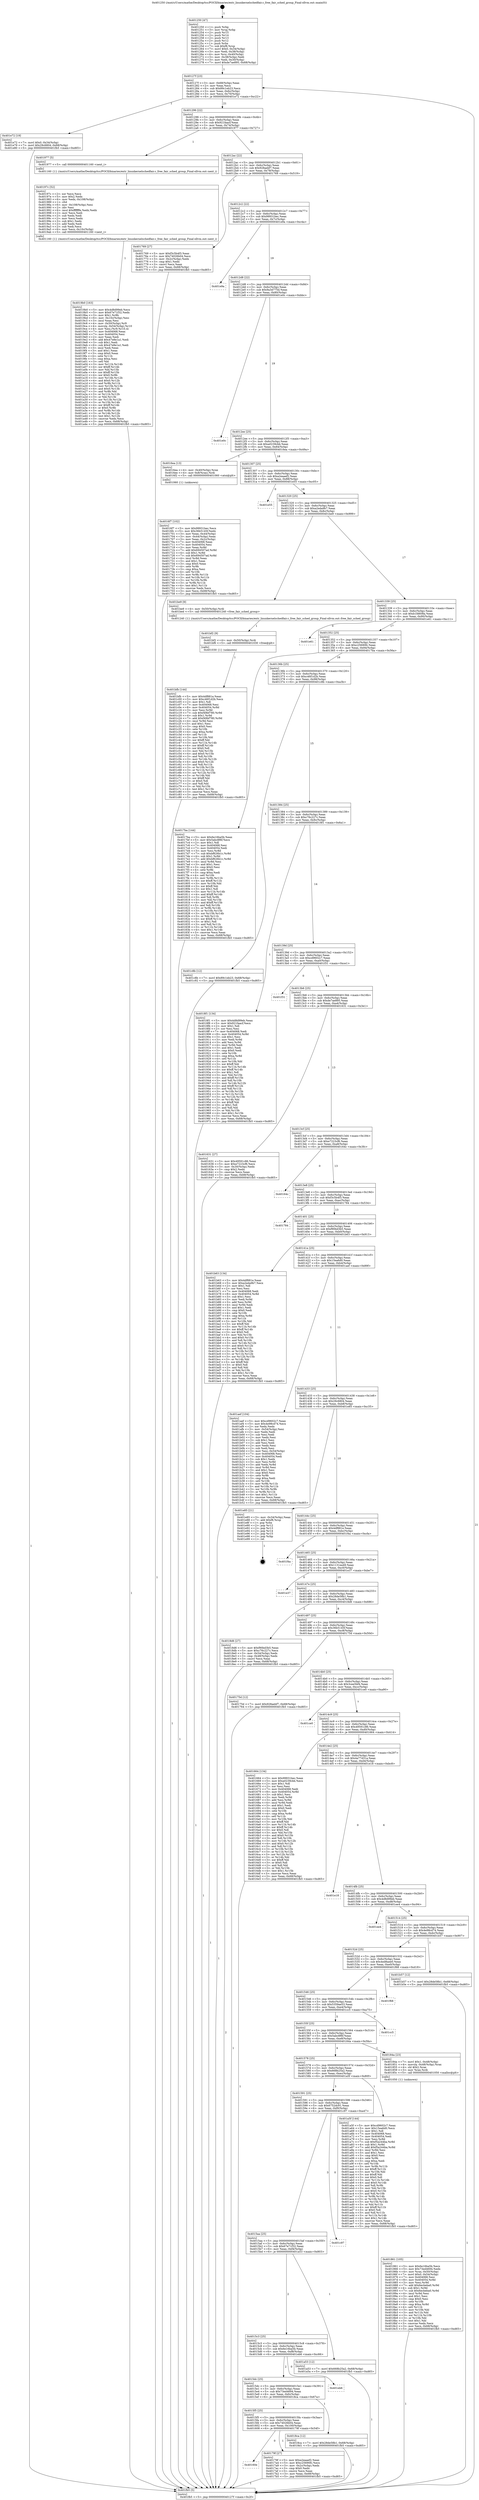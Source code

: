 digraph "0x401250" {
  label = "0x401250 (/mnt/c/Users/mathe/Desktop/tcc/POCII/binaries/extr_linuxkernelschedfair.c_free_fair_sched_group_Final-ollvm.out::main(0))"
  labelloc = "t"
  node[shape=record]

  Entry [label="",width=0.3,height=0.3,shape=circle,fillcolor=black,style=filled]
  "0x40127f" [label="{
     0x40127f [23]\l
     | [instrs]\l
     &nbsp;&nbsp;0x40127f \<+3\>: mov -0x68(%rbp),%eax\l
     &nbsp;&nbsp;0x401282 \<+2\>: mov %eax,%ecx\l
     &nbsp;&nbsp;0x401284 \<+6\>: sub $0x89c1eb23,%ecx\l
     &nbsp;&nbsp;0x40128a \<+3\>: mov %eax,-0x6c(%rbp)\l
     &nbsp;&nbsp;0x40128d \<+3\>: mov %ecx,-0x70(%rbp)\l
     &nbsp;&nbsp;0x401290 \<+6\>: je 0000000000401e72 \<main+0xc22\>\l
  }"]
  "0x401e72" [label="{
     0x401e72 [19]\l
     | [instrs]\l
     &nbsp;&nbsp;0x401e72 \<+7\>: movl $0x0,-0x34(%rbp)\l
     &nbsp;&nbsp;0x401e79 \<+7\>: movl $0x29c6804,-0x68(%rbp)\l
     &nbsp;&nbsp;0x401e80 \<+5\>: jmp 0000000000401fb5 \<main+0xd65\>\l
  }"]
  "0x401296" [label="{
     0x401296 [22]\l
     | [instrs]\l
     &nbsp;&nbsp;0x401296 \<+5\>: jmp 000000000040129b \<main+0x4b\>\l
     &nbsp;&nbsp;0x40129b \<+3\>: mov -0x6c(%rbp),%eax\l
     &nbsp;&nbsp;0x40129e \<+5\>: sub $0x921faacf,%eax\l
     &nbsp;&nbsp;0x4012a3 \<+3\>: mov %eax,-0x74(%rbp)\l
     &nbsp;&nbsp;0x4012a6 \<+6\>: je 0000000000401977 \<main+0x727\>\l
  }"]
  Exit [label="",width=0.3,height=0.3,shape=circle,fillcolor=black,style=filled,peripheries=2]
  "0x401977" [label="{
     0x401977 [5]\l
     | [instrs]\l
     &nbsp;&nbsp;0x401977 \<+5\>: call 0000000000401160 \<next_i\>\l
     | [calls]\l
     &nbsp;&nbsp;0x401160 \{1\} (/mnt/c/Users/mathe/Desktop/tcc/POCII/binaries/extr_linuxkernelschedfair.c_free_fair_sched_group_Final-ollvm.out::next_i)\l
  }"]
  "0x4012ac" [label="{
     0x4012ac [22]\l
     | [instrs]\l
     &nbsp;&nbsp;0x4012ac \<+5\>: jmp 00000000004012b1 \<main+0x61\>\l
     &nbsp;&nbsp;0x4012b1 \<+3\>: mov -0x6c(%rbp),%eax\l
     &nbsp;&nbsp;0x4012b4 \<+5\>: sub $0x928aebf7,%eax\l
     &nbsp;&nbsp;0x4012b9 \<+3\>: mov %eax,-0x78(%rbp)\l
     &nbsp;&nbsp;0x4012bc \<+6\>: je 0000000000401769 \<main+0x519\>\l
  }"]
  "0x401bfb" [label="{
     0x401bfb [144]\l
     | [instrs]\l
     &nbsp;&nbsp;0x401bfb \<+5\>: mov $0x4df881e,%eax\l
     &nbsp;&nbsp;0x401c00 \<+5\>: mov $0xc46f1d2b,%ecx\l
     &nbsp;&nbsp;0x401c05 \<+2\>: mov $0x1,%dl\l
     &nbsp;&nbsp;0x401c07 \<+7\>: mov 0x404068,%esi\l
     &nbsp;&nbsp;0x401c0e \<+8\>: mov 0x404054,%r8d\l
     &nbsp;&nbsp;0x401c16 \<+3\>: mov %esi,%r9d\l
     &nbsp;&nbsp;0x401c19 \<+7\>: sub $0xf49bf780,%r9d\l
     &nbsp;&nbsp;0x401c20 \<+4\>: sub $0x1,%r9d\l
     &nbsp;&nbsp;0x401c24 \<+7\>: add $0xf49bf780,%r9d\l
     &nbsp;&nbsp;0x401c2b \<+4\>: imul %r9d,%esi\l
     &nbsp;&nbsp;0x401c2f \<+3\>: and $0x1,%esi\l
     &nbsp;&nbsp;0x401c32 \<+3\>: cmp $0x0,%esi\l
     &nbsp;&nbsp;0x401c35 \<+4\>: sete %r10b\l
     &nbsp;&nbsp;0x401c39 \<+4\>: cmp $0xa,%r8d\l
     &nbsp;&nbsp;0x401c3d \<+4\>: setl %r11b\l
     &nbsp;&nbsp;0x401c41 \<+3\>: mov %r10b,%bl\l
     &nbsp;&nbsp;0x401c44 \<+3\>: xor $0xff,%bl\l
     &nbsp;&nbsp;0x401c47 \<+3\>: mov %r11b,%r14b\l
     &nbsp;&nbsp;0x401c4a \<+4\>: xor $0xff,%r14b\l
     &nbsp;&nbsp;0x401c4e \<+3\>: xor $0x0,%dl\l
     &nbsp;&nbsp;0x401c51 \<+3\>: mov %bl,%r15b\l
     &nbsp;&nbsp;0x401c54 \<+4\>: and $0x0,%r15b\l
     &nbsp;&nbsp;0x401c58 \<+3\>: and %dl,%r10b\l
     &nbsp;&nbsp;0x401c5b \<+3\>: mov %r14b,%r12b\l
     &nbsp;&nbsp;0x401c5e \<+4\>: and $0x0,%r12b\l
     &nbsp;&nbsp;0x401c62 \<+3\>: and %dl,%r11b\l
     &nbsp;&nbsp;0x401c65 \<+3\>: or %r10b,%r15b\l
     &nbsp;&nbsp;0x401c68 \<+3\>: or %r11b,%r12b\l
     &nbsp;&nbsp;0x401c6b \<+3\>: xor %r12b,%r15b\l
     &nbsp;&nbsp;0x401c6e \<+3\>: or %r14b,%bl\l
     &nbsp;&nbsp;0x401c71 \<+3\>: xor $0xff,%bl\l
     &nbsp;&nbsp;0x401c74 \<+3\>: or $0x0,%dl\l
     &nbsp;&nbsp;0x401c77 \<+2\>: and %dl,%bl\l
     &nbsp;&nbsp;0x401c79 \<+3\>: or %bl,%r15b\l
     &nbsp;&nbsp;0x401c7c \<+4\>: test $0x1,%r15b\l
     &nbsp;&nbsp;0x401c80 \<+3\>: cmovne %ecx,%eax\l
     &nbsp;&nbsp;0x401c83 \<+3\>: mov %eax,-0x68(%rbp)\l
     &nbsp;&nbsp;0x401c86 \<+5\>: jmp 0000000000401fb5 \<main+0xd65\>\l
  }"]
  "0x401769" [label="{
     0x401769 [27]\l
     | [instrs]\l
     &nbsp;&nbsp;0x401769 \<+5\>: mov $0xf3c5b4f3,%eax\l
     &nbsp;&nbsp;0x40176e \<+5\>: mov $0x74026b04,%ecx\l
     &nbsp;&nbsp;0x401773 \<+3\>: mov -0x2c(%rbp),%edx\l
     &nbsp;&nbsp;0x401776 \<+3\>: cmp $0x1,%edx\l
     &nbsp;&nbsp;0x401779 \<+3\>: cmovl %ecx,%eax\l
     &nbsp;&nbsp;0x40177c \<+3\>: mov %eax,-0x68(%rbp)\l
     &nbsp;&nbsp;0x40177f \<+5\>: jmp 0000000000401fb5 \<main+0xd65\>\l
  }"]
  "0x4012c2" [label="{
     0x4012c2 [22]\l
     | [instrs]\l
     &nbsp;&nbsp;0x4012c2 \<+5\>: jmp 00000000004012c7 \<main+0x77\>\l
     &nbsp;&nbsp;0x4012c7 \<+3\>: mov -0x6c(%rbp),%eax\l
     &nbsp;&nbsp;0x4012ca \<+5\>: sub $0x99931bec,%eax\l
     &nbsp;&nbsp;0x4012cf \<+3\>: mov %eax,-0x7c(%rbp)\l
     &nbsp;&nbsp;0x4012d2 \<+6\>: je 0000000000401e9a \<main+0xc4a\>\l
  }"]
  "0x401bf2" [label="{
     0x401bf2 [9]\l
     | [instrs]\l
     &nbsp;&nbsp;0x401bf2 \<+4\>: mov -0x50(%rbp),%rdi\l
     &nbsp;&nbsp;0x401bf6 \<+5\>: call 0000000000401030 \<free@plt\>\l
     | [calls]\l
     &nbsp;&nbsp;0x401030 \{1\} (unknown)\l
  }"]
  "0x401e9a" [label="{
     0x401e9a\l
  }", style=dashed]
  "0x4012d8" [label="{
     0x4012d8 [22]\l
     | [instrs]\l
     &nbsp;&nbsp;0x4012d8 \<+5\>: jmp 00000000004012dd \<main+0x8d\>\l
     &nbsp;&nbsp;0x4012dd \<+3\>: mov -0x6c(%rbp),%eax\l
     &nbsp;&nbsp;0x4012e0 \<+5\>: sub $0x9a3d775d,%eax\l
     &nbsp;&nbsp;0x4012e5 \<+3\>: mov %eax,-0x80(%rbp)\l
     &nbsp;&nbsp;0x4012e8 \<+6\>: je 0000000000401e0c \<main+0xbbc\>\l
  }"]
  "0x4019b0" [label="{
     0x4019b0 [163]\l
     | [instrs]\l
     &nbsp;&nbsp;0x4019b0 \<+5\>: mov $0x4d8d99eb,%ecx\l
     &nbsp;&nbsp;0x4019b5 \<+5\>: mov $0x67e71f32,%edx\l
     &nbsp;&nbsp;0x4019ba \<+3\>: mov $0x1,%r8b\l
     &nbsp;&nbsp;0x4019bd \<+6\>: mov -0x10c(%rbp),%esi\l
     &nbsp;&nbsp;0x4019c3 \<+3\>: imul %eax,%esi\l
     &nbsp;&nbsp;0x4019c6 \<+4\>: mov -0x50(%rbp),%r9\l
     &nbsp;&nbsp;0x4019ca \<+4\>: movslq -0x54(%rbp),%r10\l
     &nbsp;&nbsp;0x4019ce \<+4\>: mov %esi,(%r9,%r10,4)\l
     &nbsp;&nbsp;0x4019d2 \<+7\>: mov 0x404068,%eax\l
     &nbsp;&nbsp;0x4019d9 \<+7\>: mov 0x404054,%esi\l
     &nbsp;&nbsp;0x4019e0 \<+2\>: mov %eax,%edi\l
     &nbsp;&nbsp;0x4019e2 \<+6\>: add $0x47e8e1a1,%edi\l
     &nbsp;&nbsp;0x4019e8 \<+3\>: sub $0x1,%edi\l
     &nbsp;&nbsp;0x4019eb \<+6\>: sub $0x47e8e1a1,%edi\l
     &nbsp;&nbsp;0x4019f1 \<+3\>: imul %edi,%eax\l
     &nbsp;&nbsp;0x4019f4 \<+3\>: and $0x1,%eax\l
     &nbsp;&nbsp;0x4019f7 \<+3\>: cmp $0x0,%eax\l
     &nbsp;&nbsp;0x4019fa \<+4\>: sete %r11b\l
     &nbsp;&nbsp;0x4019fe \<+3\>: cmp $0xa,%esi\l
     &nbsp;&nbsp;0x401a01 \<+3\>: setl %bl\l
     &nbsp;&nbsp;0x401a04 \<+3\>: mov %r11b,%r14b\l
     &nbsp;&nbsp;0x401a07 \<+4\>: xor $0xff,%r14b\l
     &nbsp;&nbsp;0x401a0b \<+3\>: mov %bl,%r15b\l
     &nbsp;&nbsp;0x401a0e \<+4\>: xor $0xff,%r15b\l
     &nbsp;&nbsp;0x401a12 \<+4\>: xor $0x0,%r8b\l
     &nbsp;&nbsp;0x401a16 \<+3\>: mov %r14b,%r12b\l
     &nbsp;&nbsp;0x401a19 \<+4\>: and $0x0,%r12b\l
     &nbsp;&nbsp;0x401a1d \<+3\>: and %r8b,%r11b\l
     &nbsp;&nbsp;0x401a20 \<+3\>: mov %r15b,%r13b\l
     &nbsp;&nbsp;0x401a23 \<+4\>: and $0x0,%r13b\l
     &nbsp;&nbsp;0x401a27 \<+3\>: and %r8b,%bl\l
     &nbsp;&nbsp;0x401a2a \<+3\>: or %r11b,%r12b\l
     &nbsp;&nbsp;0x401a2d \<+3\>: or %bl,%r13b\l
     &nbsp;&nbsp;0x401a30 \<+3\>: xor %r13b,%r12b\l
     &nbsp;&nbsp;0x401a33 \<+3\>: or %r15b,%r14b\l
     &nbsp;&nbsp;0x401a36 \<+4\>: xor $0xff,%r14b\l
     &nbsp;&nbsp;0x401a3a \<+4\>: or $0x0,%r8b\l
     &nbsp;&nbsp;0x401a3e \<+3\>: and %r8b,%r14b\l
     &nbsp;&nbsp;0x401a41 \<+3\>: or %r14b,%r12b\l
     &nbsp;&nbsp;0x401a44 \<+4\>: test $0x1,%r12b\l
     &nbsp;&nbsp;0x401a48 \<+3\>: cmovne %edx,%ecx\l
     &nbsp;&nbsp;0x401a4b \<+3\>: mov %ecx,-0x68(%rbp)\l
     &nbsp;&nbsp;0x401a4e \<+5\>: jmp 0000000000401fb5 \<main+0xd65\>\l
  }"]
  "0x401e0c" [label="{
     0x401e0c\l
  }", style=dashed]
  "0x4012ee" [label="{
     0x4012ee [25]\l
     | [instrs]\l
     &nbsp;&nbsp;0x4012ee \<+5\>: jmp 00000000004012f3 \<main+0xa3\>\l
     &nbsp;&nbsp;0x4012f3 \<+3\>: mov -0x6c(%rbp),%eax\l
     &nbsp;&nbsp;0x4012f6 \<+5\>: sub $0xa0239cbb,%eax\l
     &nbsp;&nbsp;0x4012fb \<+6\>: mov %eax,-0x84(%rbp)\l
     &nbsp;&nbsp;0x401301 \<+6\>: je 00000000004016ea \<main+0x49a\>\l
  }"]
  "0x40197c" [label="{
     0x40197c [52]\l
     | [instrs]\l
     &nbsp;&nbsp;0x40197c \<+2\>: xor %ecx,%ecx\l
     &nbsp;&nbsp;0x40197e \<+5\>: mov $0x2,%edx\l
     &nbsp;&nbsp;0x401983 \<+6\>: mov %edx,-0x108(%rbp)\l
     &nbsp;&nbsp;0x401989 \<+1\>: cltd\l
     &nbsp;&nbsp;0x40198a \<+6\>: mov -0x108(%rbp),%esi\l
     &nbsp;&nbsp;0x401990 \<+2\>: idiv %esi\l
     &nbsp;&nbsp;0x401992 \<+6\>: imul $0xfffffffe,%edx,%edx\l
     &nbsp;&nbsp;0x401998 \<+2\>: mov %ecx,%edi\l
     &nbsp;&nbsp;0x40199a \<+2\>: sub %edx,%edi\l
     &nbsp;&nbsp;0x40199c \<+2\>: mov %ecx,%edx\l
     &nbsp;&nbsp;0x40199e \<+3\>: sub $0x1,%edx\l
     &nbsp;&nbsp;0x4019a1 \<+2\>: add %edx,%edi\l
     &nbsp;&nbsp;0x4019a3 \<+2\>: sub %edi,%ecx\l
     &nbsp;&nbsp;0x4019a5 \<+6\>: mov %ecx,-0x10c(%rbp)\l
     &nbsp;&nbsp;0x4019ab \<+5\>: call 0000000000401160 \<next_i\>\l
     | [calls]\l
     &nbsp;&nbsp;0x401160 \{1\} (/mnt/c/Users/mathe/Desktop/tcc/POCII/binaries/extr_linuxkernelschedfair.c_free_fair_sched_group_Final-ollvm.out::next_i)\l
  }"]
  "0x4016ea" [label="{
     0x4016ea [13]\l
     | [instrs]\l
     &nbsp;&nbsp;0x4016ea \<+4\>: mov -0x40(%rbp),%rax\l
     &nbsp;&nbsp;0x4016ee \<+4\>: mov 0x8(%rax),%rdi\l
     &nbsp;&nbsp;0x4016f2 \<+5\>: call 0000000000401060 \<atoi@plt\>\l
     | [calls]\l
     &nbsp;&nbsp;0x401060 \{1\} (unknown)\l
  }"]
  "0x401307" [label="{
     0x401307 [25]\l
     | [instrs]\l
     &nbsp;&nbsp;0x401307 \<+5\>: jmp 000000000040130c \<main+0xbc\>\l
     &nbsp;&nbsp;0x40130c \<+3\>: mov -0x6c(%rbp),%eax\l
     &nbsp;&nbsp;0x40130f \<+5\>: sub $0xa2eaaef2,%eax\l
     &nbsp;&nbsp;0x401314 \<+6\>: mov %eax,-0x88(%rbp)\l
     &nbsp;&nbsp;0x40131a \<+6\>: je 0000000000401e55 \<main+0xc05\>\l
  }"]
  "0x401861" [label="{
     0x401861 [105]\l
     | [instrs]\l
     &nbsp;&nbsp;0x401861 \<+5\>: mov $0x6e16ba5b,%ecx\l
     &nbsp;&nbsp;0x401866 \<+5\>: mov $0x73ed4694,%edx\l
     &nbsp;&nbsp;0x40186b \<+4\>: mov %rax,-0x50(%rbp)\l
     &nbsp;&nbsp;0x40186f \<+7\>: movl $0x0,-0x54(%rbp)\l
     &nbsp;&nbsp;0x401876 \<+7\>: mov 0x404068,%esi\l
     &nbsp;&nbsp;0x40187d \<+8\>: mov 0x404054,%r8d\l
     &nbsp;&nbsp;0x401885 \<+3\>: mov %esi,%r9d\l
     &nbsp;&nbsp;0x401888 \<+7\>: add $0x6ecbeba0,%r9d\l
     &nbsp;&nbsp;0x40188f \<+4\>: sub $0x1,%r9d\l
     &nbsp;&nbsp;0x401893 \<+7\>: sub $0x6ecbeba0,%r9d\l
     &nbsp;&nbsp;0x40189a \<+4\>: imul %r9d,%esi\l
     &nbsp;&nbsp;0x40189e \<+3\>: and $0x1,%esi\l
     &nbsp;&nbsp;0x4018a1 \<+3\>: cmp $0x0,%esi\l
     &nbsp;&nbsp;0x4018a4 \<+4\>: sete %r10b\l
     &nbsp;&nbsp;0x4018a8 \<+4\>: cmp $0xa,%r8d\l
     &nbsp;&nbsp;0x4018ac \<+4\>: setl %r11b\l
     &nbsp;&nbsp;0x4018b0 \<+3\>: mov %r10b,%bl\l
     &nbsp;&nbsp;0x4018b3 \<+3\>: and %r11b,%bl\l
     &nbsp;&nbsp;0x4018b6 \<+3\>: xor %r11b,%r10b\l
     &nbsp;&nbsp;0x4018b9 \<+3\>: or %r10b,%bl\l
     &nbsp;&nbsp;0x4018bc \<+3\>: test $0x1,%bl\l
     &nbsp;&nbsp;0x4018bf \<+3\>: cmovne %edx,%ecx\l
     &nbsp;&nbsp;0x4018c2 \<+3\>: mov %ecx,-0x68(%rbp)\l
     &nbsp;&nbsp;0x4018c5 \<+5\>: jmp 0000000000401fb5 \<main+0xd65\>\l
  }"]
  "0x401e55" [label="{
     0x401e55\l
  }", style=dashed]
  "0x401320" [label="{
     0x401320 [25]\l
     | [instrs]\l
     &nbsp;&nbsp;0x401320 \<+5\>: jmp 0000000000401325 \<main+0xd5\>\l
     &nbsp;&nbsp;0x401325 \<+3\>: mov -0x6c(%rbp),%eax\l
     &nbsp;&nbsp;0x401328 \<+5\>: sub $0xa2eda9b7,%eax\l
     &nbsp;&nbsp;0x40132d \<+6\>: mov %eax,-0x8c(%rbp)\l
     &nbsp;&nbsp;0x401333 \<+6\>: je 0000000000401be9 \<main+0x999\>\l
  }"]
  "0x40160e" [label="{
     0x40160e\l
  }", style=dashed]
  "0x401be9" [label="{
     0x401be9 [9]\l
     | [instrs]\l
     &nbsp;&nbsp;0x401be9 \<+4\>: mov -0x50(%rbp),%rdi\l
     &nbsp;&nbsp;0x401bed \<+5\>: call 0000000000401240 \<free_fair_sched_group\>\l
     | [calls]\l
     &nbsp;&nbsp;0x401240 \{1\} (/mnt/c/Users/mathe/Desktop/tcc/POCII/binaries/extr_linuxkernelschedfair.c_free_fair_sched_group_Final-ollvm.out::free_fair_sched_group)\l
  }"]
  "0x401339" [label="{
     0x401339 [25]\l
     | [instrs]\l
     &nbsp;&nbsp;0x401339 \<+5\>: jmp 000000000040133e \<main+0xee\>\l
     &nbsp;&nbsp;0x40133e \<+3\>: mov -0x6c(%rbp),%eax\l
     &nbsp;&nbsp;0x401341 \<+5\>: sub $0xb1fd608a,%eax\l
     &nbsp;&nbsp;0x401346 \<+6\>: mov %eax,-0x90(%rbp)\l
     &nbsp;&nbsp;0x40134c \<+6\>: je 0000000000401e61 \<main+0xc11\>\l
  }"]
  "0x40179f" [label="{
     0x40179f [27]\l
     | [instrs]\l
     &nbsp;&nbsp;0x40179f \<+5\>: mov $0xa2eaaef2,%eax\l
     &nbsp;&nbsp;0x4017a4 \<+5\>: mov $0xc25690fc,%ecx\l
     &nbsp;&nbsp;0x4017a9 \<+3\>: mov -0x2c(%rbp),%edx\l
     &nbsp;&nbsp;0x4017ac \<+3\>: cmp $0x0,%edx\l
     &nbsp;&nbsp;0x4017af \<+3\>: cmove %ecx,%eax\l
     &nbsp;&nbsp;0x4017b2 \<+3\>: mov %eax,-0x68(%rbp)\l
     &nbsp;&nbsp;0x4017b5 \<+5\>: jmp 0000000000401fb5 \<main+0xd65\>\l
  }"]
  "0x401e61" [label="{
     0x401e61\l
  }", style=dashed]
  "0x401352" [label="{
     0x401352 [25]\l
     | [instrs]\l
     &nbsp;&nbsp;0x401352 \<+5\>: jmp 0000000000401357 \<main+0x107\>\l
     &nbsp;&nbsp;0x401357 \<+3\>: mov -0x6c(%rbp),%eax\l
     &nbsp;&nbsp;0x40135a \<+5\>: sub $0xc25690fc,%eax\l
     &nbsp;&nbsp;0x40135f \<+6\>: mov %eax,-0x94(%rbp)\l
     &nbsp;&nbsp;0x401365 \<+6\>: je 00000000004017ba \<main+0x56a\>\l
  }"]
  "0x4015f5" [label="{
     0x4015f5 [25]\l
     | [instrs]\l
     &nbsp;&nbsp;0x4015f5 \<+5\>: jmp 00000000004015fa \<main+0x3aa\>\l
     &nbsp;&nbsp;0x4015fa \<+3\>: mov -0x6c(%rbp),%eax\l
     &nbsp;&nbsp;0x4015fd \<+5\>: sub $0x74026b04,%eax\l
     &nbsp;&nbsp;0x401602 \<+6\>: mov %eax,-0x100(%rbp)\l
     &nbsp;&nbsp;0x401608 \<+6\>: je 000000000040179f \<main+0x54f\>\l
  }"]
  "0x4017ba" [label="{
     0x4017ba [144]\l
     | [instrs]\l
     &nbsp;&nbsp;0x4017ba \<+5\>: mov $0x6e16ba5b,%eax\l
     &nbsp;&nbsp;0x4017bf \<+5\>: mov $0x5abc8f6f,%ecx\l
     &nbsp;&nbsp;0x4017c4 \<+2\>: mov $0x1,%dl\l
     &nbsp;&nbsp;0x4017c6 \<+7\>: mov 0x404068,%esi\l
     &nbsp;&nbsp;0x4017cd \<+7\>: mov 0x404054,%edi\l
     &nbsp;&nbsp;0x4017d4 \<+3\>: mov %esi,%r8d\l
     &nbsp;&nbsp;0x4017d7 \<+7\>: sub $0xbf626b1c,%r8d\l
     &nbsp;&nbsp;0x4017de \<+4\>: sub $0x1,%r8d\l
     &nbsp;&nbsp;0x4017e2 \<+7\>: add $0xbf626b1c,%r8d\l
     &nbsp;&nbsp;0x4017e9 \<+4\>: imul %r8d,%esi\l
     &nbsp;&nbsp;0x4017ed \<+3\>: and $0x1,%esi\l
     &nbsp;&nbsp;0x4017f0 \<+3\>: cmp $0x0,%esi\l
     &nbsp;&nbsp;0x4017f3 \<+4\>: sete %r9b\l
     &nbsp;&nbsp;0x4017f7 \<+3\>: cmp $0xa,%edi\l
     &nbsp;&nbsp;0x4017fa \<+4\>: setl %r10b\l
     &nbsp;&nbsp;0x4017fe \<+3\>: mov %r9b,%r11b\l
     &nbsp;&nbsp;0x401801 \<+4\>: xor $0xff,%r11b\l
     &nbsp;&nbsp;0x401805 \<+3\>: mov %r10b,%bl\l
     &nbsp;&nbsp;0x401808 \<+3\>: xor $0xff,%bl\l
     &nbsp;&nbsp;0x40180b \<+3\>: xor $0x1,%dl\l
     &nbsp;&nbsp;0x40180e \<+3\>: mov %r11b,%r14b\l
     &nbsp;&nbsp;0x401811 \<+4\>: and $0xff,%r14b\l
     &nbsp;&nbsp;0x401815 \<+3\>: and %dl,%r9b\l
     &nbsp;&nbsp;0x401818 \<+3\>: mov %bl,%r15b\l
     &nbsp;&nbsp;0x40181b \<+4\>: and $0xff,%r15b\l
     &nbsp;&nbsp;0x40181f \<+3\>: and %dl,%r10b\l
     &nbsp;&nbsp;0x401822 \<+3\>: or %r9b,%r14b\l
     &nbsp;&nbsp;0x401825 \<+3\>: or %r10b,%r15b\l
     &nbsp;&nbsp;0x401828 \<+3\>: xor %r15b,%r14b\l
     &nbsp;&nbsp;0x40182b \<+3\>: or %bl,%r11b\l
     &nbsp;&nbsp;0x40182e \<+4\>: xor $0xff,%r11b\l
     &nbsp;&nbsp;0x401832 \<+3\>: or $0x1,%dl\l
     &nbsp;&nbsp;0x401835 \<+3\>: and %dl,%r11b\l
     &nbsp;&nbsp;0x401838 \<+3\>: or %r11b,%r14b\l
     &nbsp;&nbsp;0x40183b \<+4\>: test $0x1,%r14b\l
     &nbsp;&nbsp;0x40183f \<+3\>: cmovne %ecx,%eax\l
     &nbsp;&nbsp;0x401842 \<+3\>: mov %eax,-0x68(%rbp)\l
     &nbsp;&nbsp;0x401845 \<+5\>: jmp 0000000000401fb5 \<main+0xd65\>\l
  }"]
  "0x40136b" [label="{
     0x40136b [25]\l
     | [instrs]\l
     &nbsp;&nbsp;0x40136b \<+5\>: jmp 0000000000401370 \<main+0x120\>\l
     &nbsp;&nbsp;0x401370 \<+3\>: mov -0x6c(%rbp),%eax\l
     &nbsp;&nbsp;0x401373 \<+5\>: sub $0xc46f1d2b,%eax\l
     &nbsp;&nbsp;0x401378 \<+6\>: mov %eax,-0x98(%rbp)\l
     &nbsp;&nbsp;0x40137e \<+6\>: je 0000000000401c8b \<main+0xa3b\>\l
  }"]
  "0x4018ca" [label="{
     0x4018ca [12]\l
     | [instrs]\l
     &nbsp;&nbsp;0x4018ca \<+7\>: movl $0x28de58b1,-0x68(%rbp)\l
     &nbsp;&nbsp;0x4018d1 \<+5\>: jmp 0000000000401fb5 \<main+0xd65\>\l
  }"]
  "0x401c8b" [label="{
     0x401c8b [12]\l
     | [instrs]\l
     &nbsp;&nbsp;0x401c8b \<+7\>: movl $0x89c1eb23,-0x68(%rbp)\l
     &nbsp;&nbsp;0x401c92 \<+5\>: jmp 0000000000401fb5 \<main+0xd65\>\l
  }"]
  "0x401384" [label="{
     0x401384 [25]\l
     | [instrs]\l
     &nbsp;&nbsp;0x401384 \<+5\>: jmp 0000000000401389 \<main+0x139\>\l
     &nbsp;&nbsp;0x401389 \<+3\>: mov -0x6c(%rbp),%eax\l
     &nbsp;&nbsp;0x40138c \<+5\>: sub $0xc76c227c,%eax\l
     &nbsp;&nbsp;0x401391 \<+6\>: mov %eax,-0x9c(%rbp)\l
     &nbsp;&nbsp;0x401397 \<+6\>: je 00000000004018f1 \<main+0x6a1\>\l
  }"]
  "0x4015dc" [label="{
     0x4015dc [25]\l
     | [instrs]\l
     &nbsp;&nbsp;0x4015dc \<+5\>: jmp 00000000004015e1 \<main+0x391\>\l
     &nbsp;&nbsp;0x4015e1 \<+3\>: mov -0x6c(%rbp),%eax\l
     &nbsp;&nbsp;0x4015e4 \<+5\>: sub $0x73ed4694,%eax\l
     &nbsp;&nbsp;0x4015e9 \<+6\>: mov %eax,-0xfc(%rbp)\l
     &nbsp;&nbsp;0x4015ef \<+6\>: je 00000000004018ca \<main+0x67a\>\l
  }"]
  "0x4018f1" [label="{
     0x4018f1 [134]\l
     | [instrs]\l
     &nbsp;&nbsp;0x4018f1 \<+5\>: mov $0x4d8d99eb,%eax\l
     &nbsp;&nbsp;0x4018f6 \<+5\>: mov $0x921faacf,%ecx\l
     &nbsp;&nbsp;0x4018fb \<+2\>: mov $0x1,%dl\l
     &nbsp;&nbsp;0x4018fd \<+2\>: xor %esi,%esi\l
     &nbsp;&nbsp;0x4018ff \<+7\>: mov 0x404068,%edi\l
     &nbsp;&nbsp;0x401906 \<+8\>: mov 0x404054,%r8d\l
     &nbsp;&nbsp;0x40190e \<+3\>: sub $0x1,%esi\l
     &nbsp;&nbsp;0x401911 \<+3\>: mov %edi,%r9d\l
     &nbsp;&nbsp;0x401914 \<+3\>: add %esi,%r9d\l
     &nbsp;&nbsp;0x401917 \<+4\>: imul %r9d,%edi\l
     &nbsp;&nbsp;0x40191b \<+3\>: and $0x1,%edi\l
     &nbsp;&nbsp;0x40191e \<+3\>: cmp $0x0,%edi\l
     &nbsp;&nbsp;0x401921 \<+4\>: sete %r10b\l
     &nbsp;&nbsp;0x401925 \<+4\>: cmp $0xa,%r8d\l
     &nbsp;&nbsp;0x401929 \<+4\>: setl %r11b\l
     &nbsp;&nbsp;0x40192d \<+3\>: mov %r10b,%bl\l
     &nbsp;&nbsp;0x401930 \<+3\>: xor $0xff,%bl\l
     &nbsp;&nbsp;0x401933 \<+3\>: mov %r11b,%r14b\l
     &nbsp;&nbsp;0x401936 \<+4\>: xor $0xff,%r14b\l
     &nbsp;&nbsp;0x40193a \<+3\>: xor $0x1,%dl\l
     &nbsp;&nbsp;0x40193d \<+3\>: mov %bl,%r15b\l
     &nbsp;&nbsp;0x401940 \<+4\>: and $0xff,%r15b\l
     &nbsp;&nbsp;0x401944 \<+3\>: and %dl,%r10b\l
     &nbsp;&nbsp;0x401947 \<+3\>: mov %r14b,%r12b\l
     &nbsp;&nbsp;0x40194a \<+4\>: and $0xff,%r12b\l
     &nbsp;&nbsp;0x40194e \<+3\>: and %dl,%r11b\l
     &nbsp;&nbsp;0x401951 \<+3\>: or %r10b,%r15b\l
     &nbsp;&nbsp;0x401954 \<+3\>: or %r11b,%r12b\l
     &nbsp;&nbsp;0x401957 \<+3\>: xor %r12b,%r15b\l
     &nbsp;&nbsp;0x40195a \<+3\>: or %r14b,%bl\l
     &nbsp;&nbsp;0x40195d \<+3\>: xor $0xff,%bl\l
     &nbsp;&nbsp;0x401960 \<+3\>: or $0x1,%dl\l
     &nbsp;&nbsp;0x401963 \<+2\>: and %dl,%bl\l
     &nbsp;&nbsp;0x401965 \<+3\>: or %bl,%r15b\l
     &nbsp;&nbsp;0x401968 \<+4\>: test $0x1,%r15b\l
     &nbsp;&nbsp;0x40196c \<+3\>: cmovne %ecx,%eax\l
     &nbsp;&nbsp;0x40196f \<+3\>: mov %eax,-0x68(%rbp)\l
     &nbsp;&nbsp;0x401972 \<+5\>: jmp 0000000000401fb5 \<main+0xd65\>\l
  }"]
  "0x40139d" [label="{
     0x40139d [25]\l
     | [instrs]\l
     &nbsp;&nbsp;0x40139d \<+5\>: jmp 00000000004013a2 \<main+0x152\>\l
     &nbsp;&nbsp;0x4013a2 \<+3\>: mov -0x6c(%rbp),%eax\l
     &nbsp;&nbsp;0x4013a5 \<+5\>: sub $0xcd9602c7,%eax\l
     &nbsp;&nbsp;0x4013aa \<+6\>: mov %eax,-0xa0(%rbp)\l
     &nbsp;&nbsp;0x4013b0 \<+6\>: je 0000000000401f31 \<main+0xce1\>\l
  }"]
  "0x401eb6" [label="{
     0x401eb6\l
  }", style=dashed]
  "0x401f31" [label="{
     0x401f31\l
  }", style=dashed]
  "0x4013b6" [label="{
     0x4013b6 [25]\l
     | [instrs]\l
     &nbsp;&nbsp;0x4013b6 \<+5\>: jmp 00000000004013bb \<main+0x16b\>\l
     &nbsp;&nbsp;0x4013bb \<+3\>: mov -0x6c(%rbp),%eax\l
     &nbsp;&nbsp;0x4013be \<+5\>: sub $0xde7ae895,%eax\l
     &nbsp;&nbsp;0x4013c3 \<+6\>: mov %eax,-0xa4(%rbp)\l
     &nbsp;&nbsp;0x4013c9 \<+6\>: je 0000000000401631 \<main+0x3e1\>\l
  }"]
  "0x4015c3" [label="{
     0x4015c3 [25]\l
     | [instrs]\l
     &nbsp;&nbsp;0x4015c3 \<+5\>: jmp 00000000004015c8 \<main+0x378\>\l
     &nbsp;&nbsp;0x4015c8 \<+3\>: mov -0x6c(%rbp),%eax\l
     &nbsp;&nbsp;0x4015cb \<+5\>: sub $0x6e16ba5b,%eax\l
     &nbsp;&nbsp;0x4015d0 \<+6\>: mov %eax,-0xf8(%rbp)\l
     &nbsp;&nbsp;0x4015d6 \<+6\>: je 0000000000401eb6 \<main+0xc66\>\l
  }"]
  "0x401631" [label="{
     0x401631 [27]\l
     | [instrs]\l
     &nbsp;&nbsp;0x401631 \<+5\>: mov $0x49591c86,%eax\l
     &nbsp;&nbsp;0x401636 \<+5\>: mov $0xe7223cf6,%ecx\l
     &nbsp;&nbsp;0x40163b \<+3\>: mov -0x30(%rbp),%edx\l
     &nbsp;&nbsp;0x40163e \<+3\>: cmp $0x2,%edx\l
     &nbsp;&nbsp;0x401641 \<+3\>: cmovne %ecx,%eax\l
     &nbsp;&nbsp;0x401644 \<+3\>: mov %eax,-0x68(%rbp)\l
     &nbsp;&nbsp;0x401647 \<+5\>: jmp 0000000000401fb5 \<main+0xd65\>\l
  }"]
  "0x4013cf" [label="{
     0x4013cf [25]\l
     | [instrs]\l
     &nbsp;&nbsp;0x4013cf \<+5\>: jmp 00000000004013d4 \<main+0x184\>\l
     &nbsp;&nbsp;0x4013d4 \<+3\>: mov -0x6c(%rbp),%eax\l
     &nbsp;&nbsp;0x4013d7 \<+5\>: sub $0xe7223cf6,%eax\l
     &nbsp;&nbsp;0x4013dc \<+6\>: mov %eax,-0xa8(%rbp)\l
     &nbsp;&nbsp;0x4013e2 \<+6\>: je 000000000040164c \<main+0x3fc\>\l
  }"]
  "0x401fb5" [label="{
     0x401fb5 [5]\l
     | [instrs]\l
     &nbsp;&nbsp;0x401fb5 \<+5\>: jmp 000000000040127f \<main+0x2f\>\l
  }"]
  "0x401250" [label="{
     0x401250 [47]\l
     | [instrs]\l
     &nbsp;&nbsp;0x401250 \<+1\>: push %rbp\l
     &nbsp;&nbsp;0x401251 \<+3\>: mov %rsp,%rbp\l
     &nbsp;&nbsp;0x401254 \<+2\>: push %r15\l
     &nbsp;&nbsp;0x401256 \<+2\>: push %r14\l
     &nbsp;&nbsp;0x401258 \<+2\>: push %r13\l
     &nbsp;&nbsp;0x40125a \<+2\>: push %r12\l
     &nbsp;&nbsp;0x40125c \<+1\>: push %rbx\l
     &nbsp;&nbsp;0x40125d \<+7\>: sub $0xf8,%rsp\l
     &nbsp;&nbsp;0x401264 \<+7\>: movl $0x0,-0x34(%rbp)\l
     &nbsp;&nbsp;0x40126b \<+3\>: mov %edi,-0x38(%rbp)\l
     &nbsp;&nbsp;0x40126e \<+4\>: mov %rsi,-0x40(%rbp)\l
     &nbsp;&nbsp;0x401272 \<+3\>: mov -0x38(%rbp),%edi\l
     &nbsp;&nbsp;0x401275 \<+3\>: mov %edi,-0x30(%rbp)\l
     &nbsp;&nbsp;0x401278 \<+7\>: movl $0xde7ae895,-0x68(%rbp)\l
  }"]
  "0x401a53" [label="{
     0x401a53 [12]\l
     | [instrs]\l
     &nbsp;&nbsp;0x401a53 \<+7\>: movl $0x668b25a2,-0x68(%rbp)\l
     &nbsp;&nbsp;0x401a5a \<+5\>: jmp 0000000000401fb5 \<main+0xd65\>\l
  }"]
  "0x40164c" [label="{
     0x40164c\l
  }", style=dashed]
  "0x4013e8" [label="{
     0x4013e8 [25]\l
     | [instrs]\l
     &nbsp;&nbsp;0x4013e8 \<+5\>: jmp 00000000004013ed \<main+0x19d\>\l
     &nbsp;&nbsp;0x4013ed \<+3\>: mov -0x6c(%rbp),%eax\l
     &nbsp;&nbsp;0x4013f0 \<+5\>: sub $0xf3c5b4f3,%eax\l
     &nbsp;&nbsp;0x4013f5 \<+6\>: mov %eax,-0xac(%rbp)\l
     &nbsp;&nbsp;0x4013fb \<+6\>: je 0000000000401784 \<main+0x534\>\l
  }"]
  "0x4015aa" [label="{
     0x4015aa [25]\l
     | [instrs]\l
     &nbsp;&nbsp;0x4015aa \<+5\>: jmp 00000000004015af \<main+0x35f\>\l
     &nbsp;&nbsp;0x4015af \<+3\>: mov -0x6c(%rbp),%eax\l
     &nbsp;&nbsp;0x4015b2 \<+5\>: sub $0x67e71f32,%eax\l
     &nbsp;&nbsp;0x4015b7 \<+6\>: mov %eax,-0xf4(%rbp)\l
     &nbsp;&nbsp;0x4015bd \<+6\>: je 0000000000401a53 \<main+0x803\>\l
  }"]
  "0x401784" [label="{
     0x401784\l
  }", style=dashed]
  "0x401401" [label="{
     0x401401 [25]\l
     | [instrs]\l
     &nbsp;&nbsp;0x401401 \<+5\>: jmp 0000000000401406 \<main+0x1b6\>\l
     &nbsp;&nbsp;0x401406 \<+3\>: mov -0x6c(%rbp),%eax\l
     &nbsp;&nbsp;0x401409 \<+5\>: sub $0xf90bd3b5,%eax\l
     &nbsp;&nbsp;0x40140e \<+6\>: mov %eax,-0xb0(%rbp)\l
     &nbsp;&nbsp;0x401414 \<+6\>: je 0000000000401b63 \<main+0x913\>\l
  }"]
  "0x401c97" [label="{
     0x401c97\l
  }", style=dashed]
  "0x401b63" [label="{
     0x401b63 [134]\l
     | [instrs]\l
     &nbsp;&nbsp;0x401b63 \<+5\>: mov $0x4df881e,%eax\l
     &nbsp;&nbsp;0x401b68 \<+5\>: mov $0xa2eda9b7,%ecx\l
     &nbsp;&nbsp;0x401b6d \<+2\>: mov $0x1,%dl\l
     &nbsp;&nbsp;0x401b6f \<+2\>: xor %esi,%esi\l
     &nbsp;&nbsp;0x401b71 \<+7\>: mov 0x404068,%edi\l
     &nbsp;&nbsp;0x401b78 \<+8\>: mov 0x404054,%r8d\l
     &nbsp;&nbsp;0x401b80 \<+3\>: sub $0x1,%esi\l
     &nbsp;&nbsp;0x401b83 \<+3\>: mov %edi,%r9d\l
     &nbsp;&nbsp;0x401b86 \<+3\>: add %esi,%r9d\l
     &nbsp;&nbsp;0x401b89 \<+4\>: imul %r9d,%edi\l
     &nbsp;&nbsp;0x401b8d \<+3\>: and $0x1,%edi\l
     &nbsp;&nbsp;0x401b90 \<+3\>: cmp $0x0,%edi\l
     &nbsp;&nbsp;0x401b93 \<+4\>: sete %r10b\l
     &nbsp;&nbsp;0x401b97 \<+4\>: cmp $0xa,%r8d\l
     &nbsp;&nbsp;0x401b9b \<+4\>: setl %r11b\l
     &nbsp;&nbsp;0x401b9f \<+3\>: mov %r10b,%bl\l
     &nbsp;&nbsp;0x401ba2 \<+3\>: xor $0xff,%bl\l
     &nbsp;&nbsp;0x401ba5 \<+3\>: mov %r11b,%r14b\l
     &nbsp;&nbsp;0x401ba8 \<+4\>: xor $0xff,%r14b\l
     &nbsp;&nbsp;0x401bac \<+3\>: xor $0x0,%dl\l
     &nbsp;&nbsp;0x401baf \<+3\>: mov %bl,%r15b\l
     &nbsp;&nbsp;0x401bb2 \<+4\>: and $0x0,%r15b\l
     &nbsp;&nbsp;0x401bb6 \<+3\>: and %dl,%r10b\l
     &nbsp;&nbsp;0x401bb9 \<+3\>: mov %r14b,%r12b\l
     &nbsp;&nbsp;0x401bbc \<+4\>: and $0x0,%r12b\l
     &nbsp;&nbsp;0x401bc0 \<+3\>: and %dl,%r11b\l
     &nbsp;&nbsp;0x401bc3 \<+3\>: or %r10b,%r15b\l
     &nbsp;&nbsp;0x401bc6 \<+3\>: or %r11b,%r12b\l
     &nbsp;&nbsp;0x401bc9 \<+3\>: xor %r12b,%r15b\l
     &nbsp;&nbsp;0x401bcc \<+3\>: or %r14b,%bl\l
     &nbsp;&nbsp;0x401bcf \<+3\>: xor $0xff,%bl\l
     &nbsp;&nbsp;0x401bd2 \<+3\>: or $0x0,%dl\l
     &nbsp;&nbsp;0x401bd5 \<+2\>: and %dl,%bl\l
     &nbsp;&nbsp;0x401bd7 \<+3\>: or %bl,%r15b\l
     &nbsp;&nbsp;0x401bda \<+4\>: test $0x1,%r15b\l
     &nbsp;&nbsp;0x401bde \<+3\>: cmovne %ecx,%eax\l
     &nbsp;&nbsp;0x401be1 \<+3\>: mov %eax,-0x68(%rbp)\l
     &nbsp;&nbsp;0x401be4 \<+5\>: jmp 0000000000401fb5 \<main+0xd65\>\l
  }"]
  "0x40141a" [label="{
     0x40141a [25]\l
     | [instrs]\l
     &nbsp;&nbsp;0x40141a \<+5\>: jmp 000000000040141f \<main+0x1cf\>\l
     &nbsp;&nbsp;0x40141f \<+3\>: mov -0x6c(%rbp),%eax\l
     &nbsp;&nbsp;0x401422 \<+5\>: sub $0x15ea6d0,%eax\l
     &nbsp;&nbsp;0x401427 \<+6\>: mov %eax,-0xb4(%rbp)\l
     &nbsp;&nbsp;0x40142d \<+6\>: je 0000000000401aef \<main+0x89f\>\l
  }"]
  "0x401591" [label="{
     0x401591 [25]\l
     | [instrs]\l
     &nbsp;&nbsp;0x401591 \<+5\>: jmp 0000000000401596 \<main+0x346\>\l
     &nbsp;&nbsp;0x401596 \<+3\>: mov -0x6c(%rbp),%eax\l
     &nbsp;&nbsp;0x401599 \<+5\>: sub $0x6752dc91,%eax\l
     &nbsp;&nbsp;0x40159e \<+6\>: mov %eax,-0xf0(%rbp)\l
     &nbsp;&nbsp;0x4015a4 \<+6\>: je 0000000000401c97 \<main+0xa47\>\l
  }"]
  "0x401aef" [label="{
     0x401aef [104]\l
     | [instrs]\l
     &nbsp;&nbsp;0x401aef \<+5\>: mov $0xcd9602c7,%eax\l
     &nbsp;&nbsp;0x401af4 \<+5\>: mov $0x4e98cd74,%ecx\l
     &nbsp;&nbsp;0x401af9 \<+2\>: xor %edx,%edx\l
     &nbsp;&nbsp;0x401afb \<+3\>: mov -0x54(%rbp),%esi\l
     &nbsp;&nbsp;0x401afe \<+2\>: mov %edx,%edi\l
     &nbsp;&nbsp;0x401b00 \<+2\>: sub %esi,%edi\l
     &nbsp;&nbsp;0x401b02 \<+2\>: mov %edx,%esi\l
     &nbsp;&nbsp;0x401b04 \<+3\>: sub $0x1,%esi\l
     &nbsp;&nbsp;0x401b07 \<+2\>: add %esi,%edi\l
     &nbsp;&nbsp;0x401b09 \<+2\>: mov %edx,%esi\l
     &nbsp;&nbsp;0x401b0b \<+2\>: sub %edi,%esi\l
     &nbsp;&nbsp;0x401b0d \<+3\>: mov %esi,-0x54(%rbp)\l
     &nbsp;&nbsp;0x401b10 \<+7\>: mov 0x404068,%esi\l
     &nbsp;&nbsp;0x401b17 \<+7\>: mov 0x404054,%edi\l
     &nbsp;&nbsp;0x401b1e \<+3\>: sub $0x1,%edx\l
     &nbsp;&nbsp;0x401b21 \<+3\>: mov %esi,%r8d\l
     &nbsp;&nbsp;0x401b24 \<+3\>: add %edx,%r8d\l
     &nbsp;&nbsp;0x401b27 \<+4\>: imul %r8d,%esi\l
     &nbsp;&nbsp;0x401b2b \<+3\>: and $0x1,%esi\l
     &nbsp;&nbsp;0x401b2e \<+3\>: cmp $0x0,%esi\l
     &nbsp;&nbsp;0x401b31 \<+4\>: sete %r9b\l
     &nbsp;&nbsp;0x401b35 \<+3\>: cmp $0xa,%edi\l
     &nbsp;&nbsp;0x401b38 \<+4\>: setl %r10b\l
     &nbsp;&nbsp;0x401b3c \<+3\>: mov %r9b,%r11b\l
     &nbsp;&nbsp;0x401b3f \<+3\>: and %r10b,%r11b\l
     &nbsp;&nbsp;0x401b42 \<+3\>: xor %r10b,%r9b\l
     &nbsp;&nbsp;0x401b45 \<+3\>: or %r9b,%r11b\l
     &nbsp;&nbsp;0x401b48 \<+4\>: test $0x1,%r11b\l
     &nbsp;&nbsp;0x401b4c \<+3\>: cmovne %ecx,%eax\l
     &nbsp;&nbsp;0x401b4f \<+3\>: mov %eax,-0x68(%rbp)\l
     &nbsp;&nbsp;0x401b52 \<+5\>: jmp 0000000000401fb5 \<main+0xd65\>\l
  }"]
  "0x401433" [label="{
     0x401433 [25]\l
     | [instrs]\l
     &nbsp;&nbsp;0x401433 \<+5\>: jmp 0000000000401438 \<main+0x1e8\>\l
     &nbsp;&nbsp;0x401438 \<+3\>: mov -0x6c(%rbp),%eax\l
     &nbsp;&nbsp;0x40143b \<+5\>: sub $0x29c6804,%eax\l
     &nbsp;&nbsp;0x401440 \<+6\>: mov %eax,-0xb8(%rbp)\l
     &nbsp;&nbsp;0x401446 \<+6\>: je 0000000000401e85 \<main+0xc35\>\l
  }"]
  "0x401a5f" [label="{
     0x401a5f [144]\l
     | [instrs]\l
     &nbsp;&nbsp;0x401a5f \<+5\>: mov $0xcd9602c7,%eax\l
     &nbsp;&nbsp;0x401a64 \<+5\>: mov $0x15ea6d0,%ecx\l
     &nbsp;&nbsp;0x401a69 \<+2\>: mov $0x1,%dl\l
     &nbsp;&nbsp;0x401a6b \<+7\>: mov 0x404068,%esi\l
     &nbsp;&nbsp;0x401a72 \<+7\>: mov 0x404054,%edi\l
     &nbsp;&nbsp;0x401a79 \<+3\>: mov %esi,%r8d\l
     &nbsp;&nbsp;0x401a7c \<+7\>: sub $0xf5a244ba,%r8d\l
     &nbsp;&nbsp;0x401a83 \<+4\>: sub $0x1,%r8d\l
     &nbsp;&nbsp;0x401a87 \<+7\>: add $0xf5a244ba,%r8d\l
     &nbsp;&nbsp;0x401a8e \<+4\>: imul %r8d,%esi\l
     &nbsp;&nbsp;0x401a92 \<+3\>: and $0x1,%esi\l
     &nbsp;&nbsp;0x401a95 \<+3\>: cmp $0x0,%esi\l
     &nbsp;&nbsp;0x401a98 \<+4\>: sete %r9b\l
     &nbsp;&nbsp;0x401a9c \<+3\>: cmp $0xa,%edi\l
     &nbsp;&nbsp;0x401a9f \<+4\>: setl %r10b\l
     &nbsp;&nbsp;0x401aa3 \<+3\>: mov %r9b,%r11b\l
     &nbsp;&nbsp;0x401aa6 \<+4\>: xor $0xff,%r11b\l
     &nbsp;&nbsp;0x401aaa \<+3\>: mov %r10b,%bl\l
     &nbsp;&nbsp;0x401aad \<+3\>: xor $0xff,%bl\l
     &nbsp;&nbsp;0x401ab0 \<+3\>: xor $0x0,%dl\l
     &nbsp;&nbsp;0x401ab3 \<+3\>: mov %r11b,%r14b\l
     &nbsp;&nbsp;0x401ab6 \<+4\>: and $0x0,%r14b\l
     &nbsp;&nbsp;0x401aba \<+3\>: and %dl,%r9b\l
     &nbsp;&nbsp;0x401abd \<+3\>: mov %bl,%r15b\l
     &nbsp;&nbsp;0x401ac0 \<+4\>: and $0x0,%r15b\l
     &nbsp;&nbsp;0x401ac4 \<+3\>: and %dl,%r10b\l
     &nbsp;&nbsp;0x401ac7 \<+3\>: or %r9b,%r14b\l
     &nbsp;&nbsp;0x401aca \<+3\>: or %r10b,%r15b\l
     &nbsp;&nbsp;0x401acd \<+3\>: xor %r15b,%r14b\l
     &nbsp;&nbsp;0x401ad0 \<+3\>: or %bl,%r11b\l
     &nbsp;&nbsp;0x401ad3 \<+4\>: xor $0xff,%r11b\l
     &nbsp;&nbsp;0x401ad7 \<+3\>: or $0x0,%dl\l
     &nbsp;&nbsp;0x401ada \<+3\>: and %dl,%r11b\l
     &nbsp;&nbsp;0x401add \<+3\>: or %r11b,%r14b\l
     &nbsp;&nbsp;0x401ae0 \<+4\>: test $0x1,%r14b\l
     &nbsp;&nbsp;0x401ae4 \<+3\>: cmovne %ecx,%eax\l
     &nbsp;&nbsp;0x401ae7 \<+3\>: mov %eax,-0x68(%rbp)\l
     &nbsp;&nbsp;0x401aea \<+5\>: jmp 0000000000401fb5 \<main+0xd65\>\l
  }"]
  "0x401e85" [label="{
     0x401e85 [21]\l
     | [instrs]\l
     &nbsp;&nbsp;0x401e85 \<+3\>: mov -0x34(%rbp),%eax\l
     &nbsp;&nbsp;0x401e88 \<+7\>: add $0xf8,%rsp\l
     &nbsp;&nbsp;0x401e8f \<+1\>: pop %rbx\l
     &nbsp;&nbsp;0x401e90 \<+2\>: pop %r12\l
     &nbsp;&nbsp;0x401e92 \<+2\>: pop %r13\l
     &nbsp;&nbsp;0x401e94 \<+2\>: pop %r14\l
     &nbsp;&nbsp;0x401e96 \<+2\>: pop %r15\l
     &nbsp;&nbsp;0x401e98 \<+1\>: pop %rbp\l
     &nbsp;&nbsp;0x401e99 \<+1\>: ret\l
  }"]
  "0x40144c" [label="{
     0x40144c [25]\l
     | [instrs]\l
     &nbsp;&nbsp;0x40144c \<+5\>: jmp 0000000000401451 \<main+0x201\>\l
     &nbsp;&nbsp;0x401451 \<+3\>: mov -0x6c(%rbp),%eax\l
     &nbsp;&nbsp;0x401454 \<+5\>: sub $0x4df881e,%eax\l
     &nbsp;&nbsp;0x401459 \<+6\>: mov %eax,-0xbc(%rbp)\l
     &nbsp;&nbsp;0x40145f \<+6\>: je 0000000000401f4a \<main+0xcfa\>\l
  }"]
  "0x401578" [label="{
     0x401578 [25]\l
     | [instrs]\l
     &nbsp;&nbsp;0x401578 \<+5\>: jmp 000000000040157d \<main+0x32d\>\l
     &nbsp;&nbsp;0x40157d \<+3\>: mov -0x6c(%rbp),%eax\l
     &nbsp;&nbsp;0x401580 \<+5\>: sub $0x668b25a2,%eax\l
     &nbsp;&nbsp;0x401585 \<+6\>: mov %eax,-0xec(%rbp)\l
     &nbsp;&nbsp;0x40158b \<+6\>: je 0000000000401a5f \<main+0x80f\>\l
  }"]
  "0x401f4a" [label="{
     0x401f4a\l
  }", style=dashed]
  "0x401465" [label="{
     0x401465 [25]\l
     | [instrs]\l
     &nbsp;&nbsp;0x401465 \<+5\>: jmp 000000000040146a \<main+0x21a\>\l
     &nbsp;&nbsp;0x40146a \<+3\>: mov -0x6c(%rbp),%eax\l
     &nbsp;&nbsp;0x40146d \<+5\>: sub $0x1131ea49,%eax\l
     &nbsp;&nbsp;0x401472 \<+6\>: mov %eax,-0xc0(%rbp)\l
     &nbsp;&nbsp;0x401478 \<+6\>: je 0000000000401e37 \<main+0xbe7\>\l
  }"]
  "0x40184a" [label="{
     0x40184a [23]\l
     | [instrs]\l
     &nbsp;&nbsp;0x40184a \<+7\>: movl $0x1,-0x48(%rbp)\l
     &nbsp;&nbsp;0x401851 \<+4\>: movslq -0x48(%rbp),%rax\l
     &nbsp;&nbsp;0x401855 \<+4\>: shl $0x2,%rax\l
     &nbsp;&nbsp;0x401859 \<+3\>: mov %rax,%rdi\l
     &nbsp;&nbsp;0x40185c \<+5\>: call 0000000000401050 \<malloc@plt\>\l
     | [calls]\l
     &nbsp;&nbsp;0x401050 \{1\} (unknown)\l
  }"]
  "0x401e37" [label="{
     0x401e37\l
  }", style=dashed]
  "0x40147e" [label="{
     0x40147e [25]\l
     | [instrs]\l
     &nbsp;&nbsp;0x40147e \<+5\>: jmp 0000000000401483 \<main+0x233\>\l
     &nbsp;&nbsp;0x401483 \<+3\>: mov -0x6c(%rbp),%eax\l
     &nbsp;&nbsp;0x401486 \<+5\>: sub $0x28de58b1,%eax\l
     &nbsp;&nbsp;0x40148b \<+6\>: mov %eax,-0xc4(%rbp)\l
     &nbsp;&nbsp;0x401491 \<+6\>: je 00000000004018d6 \<main+0x686\>\l
  }"]
  "0x40155f" [label="{
     0x40155f [25]\l
     | [instrs]\l
     &nbsp;&nbsp;0x40155f \<+5\>: jmp 0000000000401564 \<main+0x314\>\l
     &nbsp;&nbsp;0x401564 \<+3\>: mov -0x6c(%rbp),%eax\l
     &nbsp;&nbsp;0x401567 \<+5\>: sub $0x5abc8f6f,%eax\l
     &nbsp;&nbsp;0x40156c \<+6\>: mov %eax,-0xe8(%rbp)\l
     &nbsp;&nbsp;0x401572 \<+6\>: je 000000000040184a \<main+0x5fa\>\l
  }"]
  "0x4018d6" [label="{
     0x4018d6 [27]\l
     | [instrs]\l
     &nbsp;&nbsp;0x4018d6 \<+5\>: mov $0xf90bd3b5,%eax\l
     &nbsp;&nbsp;0x4018db \<+5\>: mov $0xc76c227c,%ecx\l
     &nbsp;&nbsp;0x4018e0 \<+3\>: mov -0x54(%rbp),%edx\l
     &nbsp;&nbsp;0x4018e3 \<+3\>: cmp -0x48(%rbp),%edx\l
     &nbsp;&nbsp;0x4018e6 \<+3\>: cmovl %ecx,%eax\l
     &nbsp;&nbsp;0x4018e9 \<+3\>: mov %eax,-0x68(%rbp)\l
     &nbsp;&nbsp;0x4018ec \<+5\>: jmp 0000000000401fb5 \<main+0xd65\>\l
  }"]
  "0x401497" [label="{
     0x401497 [25]\l
     | [instrs]\l
     &nbsp;&nbsp;0x401497 \<+5\>: jmp 000000000040149c \<main+0x24c\>\l
     &nbsp;&nbsp;0x40149c \<+3\>: mov -0x6c(%rbp),%eax\l
     &nbsp;&nbsp;0x40149f \<+5\>: sub $0x36b5145f,%eax\l
     &nbsp;&nbsp;0x4014a4 \<+6\>: mov %eax,-0xc8(%rbp)\l
     &nbsp;&nbsp;0x4014aa \<+6\>: je 000000000040175d \<main+0x50d\>\l
  }"]
  "0x401cc5" [label="{
     0x401cc5\l
  }", style=dashed]
  "0x40175d" [label="{
     0x40175d [12]\l
     | [instrs]\l
     &nbsp;&nbsp;0x40175d \<+7\>: movl $0x928aebf7,-0x68(%rbp)\l
     &nbsp;&nbsp;0x401764 \<+5\>: jmp 0000000000401fb5 \<main+0xd65\>\l
  }"]
  "0x4014b0" [label="{
     0x4014b0 [25]\l
     | [instrs]\l
     &nbsp;&nbsp;0x4014b0 \<+5\>: jmp 00000000004014b5 \<main+0x265\>\l
     &nbsp;&nbsp;0x4014b5 \<+3\>: mov -0x6c(%rbp),%eax\l
     &nbsp;&nbsp;0x4014b8 \<+5\>: sub $0x3cee5bf4,%eax\l
     &nbsp;&nbsp;0x4014bd \<+6\>: mov %eax,-0xcc(%rbp)\l
     &nbsp;&nbsp;0x4014c3 \<+6\>: je 0000000000401ce0 \<main+0xa90\>\l
  }"]
  "0x401546" [label="{
     0x401546 [25]\l
     | [instrs]\l
     &nbsp;&nbsp;0x401546 \<+5\>: jmp 000000000040154b \<main+0x2fb\>\l
     &nbsp;&nbsp;0x40154b \<+3\>: mov -0x6c(%rbp),%eax\l
     &nbsp;&nbsp;0x40154e \<+5\>: sub $0x5359ae53,%eax\l
     &nbsp;&nbsp;0x401553 \<+6\>: mov %eax,-0xe4(%rbp)\l
     &nbsp;&nbsp;0x401559 \<+6\>: je 0000000000401cc5 \<main+0xa75\>\l
  }"]
  "0x401ce0" [label="{
     0x401ce0\l
  }", style=dashed]
  "0x4014c9" [label="{
     0x4014c9 [25]\l
     | [instrs]\l
     &nbsp;&nbsp;0x4014c9 \<+5\>: jmp 00000000004014ce \<main+0x27e\>\l
     &nbsp;&nbsp;0x4014ce \<+3\>: mov -0x6c(%rbp),%eax\l
     &nbsp;&nbsp;0x4014d1 \<+5\>: sub $0x49591c86,%eax\l
     &nbsp;&nbsp;0x4014d6 \<+6\>: mov %eax,-0xd0(%rbp)\l
     &nbsp;&nbsp;0x4014dc \<+6\>: je 0000000000401664 \<main+0x414\>\l
  }"]
  "0x401f68" [label="{
     0x401f68\l
  }", style=dashed]
  "0x401664" [label="{
     0x401664 [134]\l
     | [instrs]\l
     &nbsp;&nbsp;0x401664 \<+5\>: mov $0x99931bec,%eax\l
     &nbsp;&nbsp;0x401669 \<+5\>: mov $0xa0239cbb,%ecx\l
     &nbsp;&nbsp;0x40166e \<+2\>: mov $0x1,%dl\l
     &nbsp;&nbsp;0x401670 \<+2\>: xor %esi,%esi\l
     &nbsp;&nbsp;0x401672 \<+7\>: mov 0x404068,%edi\l
     &nbsp;&nbsp;0x401679 \<+8\>: mov 0x404054,%r8d\l
     &nbsp;&nbsp;0x401681 \<+3\>: sub $0x1,%esi\l
     &nbsp;&nbsp;0x401684 \<+3\>: mov %edi,%r9d\l
     &nbsp;&nbsp;0x401687 \<+3\>: add %esi,%r9d\l
     &nbsp;&nbsp;0x40168a \<+4\>: imul %r9d,%edi\l
     &nbsp;&nbsp;0x40168e \<+3\>: and $0x1,%edi\l
     &nbsp;&nbsp;0x401691 \<+3\>: cmp $0x0,%edi\l
     &nbsp;&nbsp;0x401694 \<+4\>: sete %r10b\l
     &nbsp;&nbsp;0x401698 \<+4\>: cmp $0xa,%r8d\l
     &nbsp;&nbsp;0x40169c \<+4\>: setl %r11b\l
     &nbsp;&nbsp;0x4016a0 \<+3\>: mov %r10b,%bl\l
     &nbsp;&nbsp;0x4016a3 \<+3\>: xor $0xff,%bl\l
     &nbsp;&nbsp;0x4016a6 \<+3\>: mov %r11b,%r14b\l
     &nbsp;&nbsp;0x4016a9 \<+4\>: xor $0xff,%r14b\l
     &nbsp;&nbsp;0x4016ad \<+3\>: xor $0x0,%dl\l
     &nbsp;&nbsp;0x4016b0 \<+3\>: mov %bl,%r15b\l
     &nbsp;&nbsp;0x4016b3 \<+4\>: and $0x0,%r15b\l
     &nbsp;&nbsp;0x4016b7 \<+3\>: and %dl,%r10b\l
     &nbsp;&nbsp;0x4016ba \<+3\>: mov %r14b,%r12b\l
     &nbsp;&nbsp;0x4016bd \<+4\>: and $0x0,%r12b\l
     &nbsp;&nbsp;0x4016c1 \<+3\>: and %dl,%r11b\l
     &nbsp;&nbsp;0x4016c4 \<+3\>: or %r10b,%r15b\l
     &nbsp;&nbsp;0x4016c7 \<+3\>: or %r11b,%r12b\l
     &nbsp;&nbsp;0x4016ca \<+3\>: xor %r12b,%r15b\l
     &nbsp;&nbsp;0x4016cd \<+3\>: or %r14b,%bl\l
     &nbsp;&nbsp;0x4016d0 \<+3\>: xor $0xff,%bl\l
     &nbsp;&nbsp;0x4016d3 \<+3\>: or $0x0,%dl\l
     &nbsp;&nbsp;0x4016d6 \<+2\>: and %dl,%bl\l
     &nbsp;&nbsp;0x4016d8 \<+3\>: or %bl,%r15b\l
     &nbsp;&nbsp;0x4016db \<+4\>: test $0x1,%r15b\l
     &nbsp;&nbsp;0x4016df \<+3\>: cmovne %ecx,%eax\l
     &nbsp;&nbsp;0x4016e2 \<+3\>: mov %eax,-0x68(%rbp)\l
     &nbsp;&nbsp;0x4016e5 \<+5\>: jmp 0000000000401fb5 \<main+0xd65\>\l
  }"]
  "0x4014e2" [label="{
     0x4014e2 [25]\l
     | [instrs]\l
     &nbsp;&nbsp;0x4014e2 \<+5\>: jmp 00000000004014e7 \<main+0x297\>\l
     &nbsp;&nbsp;0x4014e7 \<+3\>: mov -0x6c(%rbp),%eax\l
     &nbsp;&nbsp;0x4014ea \<+5\>: sub $0x4a77d31a,%eax\l
     &nbsp;&nbsp;0x4014ef \<+6\>: mov %eax,-0xd4(%rbp)\l
     &nbsp;&nbsp;0x4014f5 \<+6\>: je 0000000000401e18 \<main+0xbc8\>\l
  }"]
  "0x4016f7" [label="{
     0x4016f7 [102]\l
     | [instrs]\l
     &nbsp;&nbsp;0x4016f7 \<+5\>: mov $0x99931bec,%ecx\l
     &nbsp;&nbsp;0x4016fc \<+5\>: mov $0x36b5145f,%edx\l
     &nbsp;&nbsp;0x401701 \<+3\>: mov %eax,-0x44(%rbp)\l
     &nbsp;&nbsp;0x401704 \<+3\>: mov -0x44(%rbp),%eax\l
     &nbsp;&nbsp;0x401707 \<+3\>: mov %eax,-0x2c(%rbp)\l
     &nbsp;&nbsp;0x40170a \<+7\>: mov 0x404068,%eax\l
     &nbsp;&nbsp;0x401711 \<+7\>: mov 0x404054,%esi\l
     &nbsp;&nbsp;0x401718 \<+3\>: mov %eax,%r8d\l
     &nbsp;&nbsp;0x40171b \<+7\>: add $0x694507ad,%r8d\l
     &nbsp;&nbsp;0x401722 \<+4\>: sub $0x1,%r8d\l
     &nbsp;&nbsp;0x401726 \<+7\>: sub $0x694507ad,%r8d\l
     &nbsp;&nbsp;0x40172d \<+4\>: imul %r8d,%eax\l
     &nbsp;&nbsp;0x401731 \<+3\>: and $0x1,%eax\l
     &nbsp;&nbsp;0x401734 \<+3\>: cmp $0x0,%eax\l
     &nbsp;&nbsp;0x401737 \<+4\>: sete %r9b\l
     &nbsp;&nbsp;0x40173b \<+3\>: cmp $0xa,%esi\l
     &nbsp;&nbsp;0x40173e \<+4\>: setl %r10b\l
     &nbsp;&nbsp;0x401742 \<+3\>: mov %r9b,%r11b\l
     &nbsp;&nbsp;0x401745 \<+3\>: and %r10b,%r11b\l
     &nbsp;&nbsp;0x401748 \<+3\>: xor %r10b,%r9b\l
     &nbsp;&nbsp;0x40174b \<+3\>: or %r9b,%r11b\l
     &nbsp;&nbsp;0x40174e \<+4\>: test $0x1,%r11b\l
     &nbsp;&nbsp;0x401752 \<+3\>: cmovne %edx,%ecx\l
     &nbsp;&nbsp;0x401755 \<+3\>: mov %ecx,-0x68(%rbp)\l
     &nbsp;&nbsp;0x401758 \<+5\>: jmp 0000000000401fb5 \<main+0xd65\>\l
  }"]
  "0x40152d" [label="{
     0x40152d [25]\l
     | [instrs]\l
     &nbsp;&nbsp;0x40152d \<+5\>: jmp 0000000000401532 \<main+0x2e2\>\l
     &nbsp;&nbsp;0x401532 \<+3\>: mov -0x6c(%rbp),%eax\l
     &nbsp;&nbsp;0x401535 \<+5\>: sub $0x4ed8aee0,%eax\l
     &nbsp;&nbsp;0x40153a \<+6\>: mov %eax,-0xe0(%rbp)\l
     &nbsp;&nbsp;0x401540 \<+6\>: je 0000000000401f68 \<main+0xd18\>\l
  }"]
  "0x401e18" [label="{
     0x401e18\l
  }", style=dashed]
  "0x4014fb" [label="{
     0x4014fb [25]\l
     | [instrs]\l
     &nbsp;&nbsp;0x4014fb \<+5\>: jmp 0000000000401500 \<main+0x2b0\>\l
     &nbsp;&nbsp;0x401500 \<+3\>: mov -0x6c(%rbp),%eax\l
     &nbsp;&nbsp;0x401503 \<+5\>: sub $0x4d8d99eb,%eax\l
     &nbsp;&nbsp;0x401508 \<+6\>: mov %eax,-0xd8(%rbp)\l
     &nbsp;&nbsp;0x40150e \<+6\>: je 0000000000401ee4 \<main+0xc94\>\l
  }"]
  "0x401b57" [label="{
     0x401b57 [12]\l
     | [instrs]\l
     &nbsp;&nbsp;0x401b57 \<+7\>: movl $0x28de58b1,-0x68(%rbp)\l
     &nbsp;&nbsp;0x401b5e \<+5\>: jmp 0000000000401fb5 \<main+0xd65\>\l
  }"]
  "0x401ee4" [label="{
     0x401ee4\l
  }", style=dashed]
  "0x401514" [label="{
     0x401514 [25]\l
     | [instrs]\l
     &nbsp;&nbsp;0x401514 \<+5\>: jmp 0000000000401519 \<main+0x2c9\>\l
     &nbsp;&nbsp;0x401519 \<+3\>: mov -0x6c(%rbp),%eax\l
     &nbsp;&nbsp;0x40151c \<+5\>: sub $0x4e98cd74,%eax\l
     &nbsp;&nbsp;0x401521 \<+6\>: mov %eax,-0xdc(%rbp)\l
     &nbsp;&nbsp;0x401527 \<+6\>: je 0000000000401b57 \<main+0x907\>\l
  }"]
  Entry -> "0x401250" [label=" 1"]
  "0x40127f" -> "0x401e72" [label=" 1"]
  "0x40127f" -> "0x401296" [label=" 21"]
  "0x401e85" -> Exit [label=" 1"]
  "0x401296" -> "0x401977" [label=" 1"]
  "0x401296" -> "0x4012ac" [label=" 20"]
  "0x401e72" -> "0x401fb5" [label=" 1"]
  "0x4012ac" -> "0x401769" [label=" 1"]
  "0x4012ac" -> "0x4012c2" [label=" 19"]
  "0x401c8b" -> "0x401fb5" [label=" 1"]
  "0x4012c2" -> "0x401e9a" [label=" 0"]
  "0x4012c2" -> "0x4012d8" [label=" 19"]
  "0x401bfb" -> "0x401fb5" [label=" 1"]
  "0x4012d8" -> "0x401e0c" [label=" 0"]
  "0x4012d8" -> "0x4012ee" [label=" 19"]
  "0x401bf2" -> "0x401bfb" [label=" 1"]
  "0x4012ee" -> "0x4016ea" [label=" 1"]
  "0x4012ee" -> "0x401307" [label=" 18"]
  "0x401be9" -> "0x401bf2" [label=" 1"]
  "0x401307" -> "0x401e55" [label=" 0"]
  "0x401307" -> "0x401320" [label=" 18"]
  "0x401b63" -> "0x401fb5" [label=" 1"]
  "0x401320" -> "0x401be9" [label=" 1"]
  "0x401320" -> "0x401339" [label=" 17"]
  "0x401b57" -> "0x401fb5" [label=" 1"]
  "0x401339" -> "0x401e61" [label=" 0"]
  "0x401339" -> "0x401352" [label=" 17"]
  "0x401aef" -> "0x401fb5" [label=" 1"]
  "0x401352" -> "0x4017ba" [label=" 1"]
  "0x401352" -> "0x40136b" [label=" 16"]
  "0x401a53" -> "0x401fb5" [label=" 1"]
  "0x40136b" -> "0x401c8b" [label=" 1"]
  "0x40136b" -> "0x401384" [label=" 15"]
  "0x4019b0" -> "0x401fb5" [label=" 1"]
  "0x401384" -> "0x4018f1" [label=" 1"]
  "0x401384" -> "0x40139d" [label=" 14"]
  "0x401977" -> "0x40197c" [label=" 1"]
  "0x40139d" -> "0x401f31" [label=" 0"]
  "0x40139d" -> "0x4013b6" [label=" 14"]
  "0x4018f1" -> "0x401fb5" [label=" 1"]
  "0x4013b6" -> "0x401631" [label=" 1"]
  "0x4013b6" -> "0x4013cf" [label=" 13"]
  "0x401631" -> "0x401fb5" [label=" 1"]
  "0x401250" -> "0x40127f" [label=" 1"]
  "0x401fb5" -> "0x40127f" [label=" 21"]
  "0x4018ca" -> "0x401fb5" [label=" 1"]
  "0x4013cf" -> "0x40164c" [label=" 0"]
  "0x4013cf" -> "0x4013e8" [label=" 13"]
  "0x401861" -> "0x401fb5" [label=" 1"]
  "0x4013e8" -> "0x401784" [label=" 0"]
  "0x4013e8" -> "0x401401" [label=" 13"]
  "0x4017ba" -> "0x401fb5" [label=" 1"]
  "0x401401" -> "0x401b63" [label=" 1"]
  "0x401401" -> "0x40141a" [label=" 12"]
  "0x40179f" -> "0x401fb5" [label=" 1"]
  "0x40141a" -> "0x401aef" [label=" 1"]
  "0x40141a" -> "0x401433" [label=" 11"]
  "0x4015f5" -> "0x40179f" [label=" 1"]
  "0x401433" -> "0x401e85" [label=" 1"]
  "0x401433" -> "0x40144c" [label=" 10"]
  "0x401a5f" -> "0x401fb5" [label=" 1"]
  "0x40144c" -> "0x401f4a" [label=" 0"]
  "0x40144c" -> "0x401465" [label=" 10"]
  "0x4015dc" -> "0x4018ca" [label=" 1"]
  "0x401465" -> "0x401e37" [label=" 0"]
  "0x401465" -> "0x40147e" [label=" 10"]
  "0x40197c" -> "0x4019b0" [label=" 1"]
  "0x40147e" -> "0x4018d6" [label=" 2"]
  "0x40147e" -> "0x401497" [label=" 8"]
  "0x4015c3" -> "0x401eb6" [label=" 0"]
  "0x401497" -> "0x40175d" [label=" 1"]
  "0x401497" -> "0x4014b0" [label=" 7"]
  "0x4018d6" -> "0x401fb5" [label=" 2"]
  "0x4014b0" -> "0x401ce0" [label=" 0"]
  "0x4014b0" -> "0x4014c9" [label=" 7"]
  "0x4015aa" -> "0x401a53" [label=" 1"]
  "0x4014c9" -> "0x401664" [label=" 1"]
  "0x4014c9" -> "0x4014e2" [label=" 6"]
  "0x401664" -> "0x401fb5" [label=" 1"]
  "0x4016ea" -> "0x4016f7" [label=" 1"]
  "0x4016f7" -> "0x401fb5" [label=" 1"]
  "0x40175d" -> "0x401fb5" [label=" 1"]
  "0x401769" -> "0x401fb5" [label=" 1"]
  "0x40184a" -> "0x401861" [label=" 1"]
  "0x4014e2" -> "0x401e18" [label=" 0"]
  "0x4014e2" -> "0x4014fb" [label=" 6"]
  "0x401591" -> "0x401c97" [label=" 0"]
  "0x4014fb" -> "0x401ee4" [label=" 0"]
  "0x4014fb" -> "0x401514" [label=" 6"]
  "0x4015f5" -> "0x40160e" [label=" 0"]
  "0x401514" -> "0x401b57" [label=" 1"]
  "0x401514" -> "0x40152d" [label=" 5"]
  "0x401591" -> "0x4015aa" [label=" 3"]
  "0x40152d" -> "0x401f68" [label=" 0"]
  "0x40152d" -> "0x401546" [label=" 5"]
  "0x4015aa" -> "0x4015c3" [label=" 2"]
  "0x401546" -> "0x401cc5" [label=" 0"]
  "0x401546" -> "0x40155f" [label=" 5"]
  "0x4015c3" -> "0x4015dc" [label=" 2"]
  "0x40155f" -> "0x40184a" [label=" 1"]
  "0x40155f" -> "0x401578" [label=" 4"]
  "0x4015dc" -> "0x4015f5" [label=" 1"]
  "0x401578" -> "0x401a5f" [label=" 1"]
  "0x401578" -> "0x401591" [label=" 3"]
}
